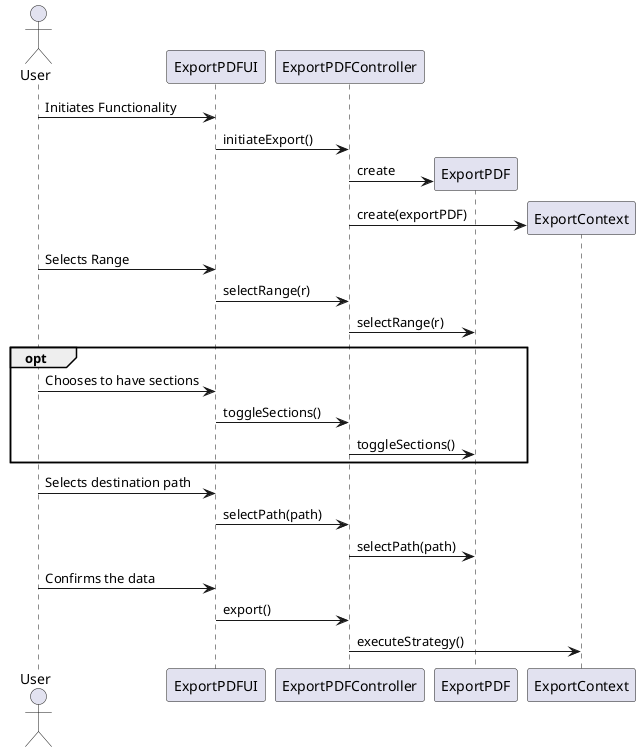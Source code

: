 @startuml
actor User
User -> ExportPDFUI : Initiates Functionality
ExportPDFUI->ExportPDFController: initiateExport()
create ExportPDF
ExportPDFController->ExportPDF : create
create ExportContext
ExportPDFController->ExportContext : create(exportPDF)
User -> ExportPDFUI : Selects Range
ExportPDFUI->ExportPDFController: selectRange(r)
ExportPDFController->ExportPDF: selectRange(r)
opt
User -> ExportPDFUI : Chooses to have sections
ExportPDFUI->ExportPDFController: toggleSections()
ExportPDFController->ExportPDF: toggleSections()
end
User -> ExportPDFUI : Selects destination path
ExportPDFUI->ExportPDFController: selectPath(path)
ExportPDFController->ExportPDF: selectPath(path)

User -> ExportPDFUI : Confirms the data
ExportPDFUI -> ExportPDFController : export()

ExportPDFController -> ExportContext : executeStrategy()
@enduml